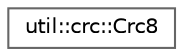 digraph "Graphical Class Hierarchy"
{
 // LATEX_PDF_SIZE
  bgcolor="transparent";
  edge [fontname=Helvetica,fontsize=10,labelfontname=Helvetica,labelfontsize=10];
  node [fontname=Helvetica,fontsize=10,shape=box,height=0.2,width=0.4];
  rankdir="LR";
  Node0 [id="Node000000",label="util::crc::Crc8",height=0.2,width=0.4,color="grey40", fillcolor="white", style="filled",URL="$d3/d0f/structutil_1_1crc_1_1Crc8.html",tooltip=" "];
}
